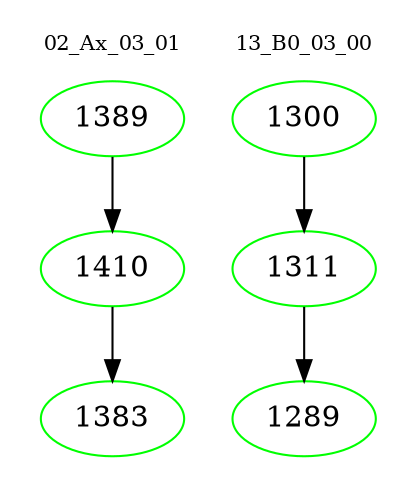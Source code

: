 digraph{
subgraph cluster_0 {
color = white
label = "02_Ax_03_01";
fontsize=10;
T0_1389 [label="1389", color="green"]
T0_1389 -> T0_1410 [color="black"]
T0_1410 [label="1410", color="green"]
T0_1410 -> T0_1383 [color="black"]
T0_1383 [label="1383", color="green"]
}
subgraph cluster_1 {
color = white
label = "13_B0_03_00";
fontsize=10;
T1_1300 [label="1300", color="green"]
T1_1300 -> T1_1311 [color="black"]
T1_1311 [label="1311", color="green"]
T1_1311 -> T1_1289 [color="black"]
T1_1289 [label="1289", color="green"]
}
}
